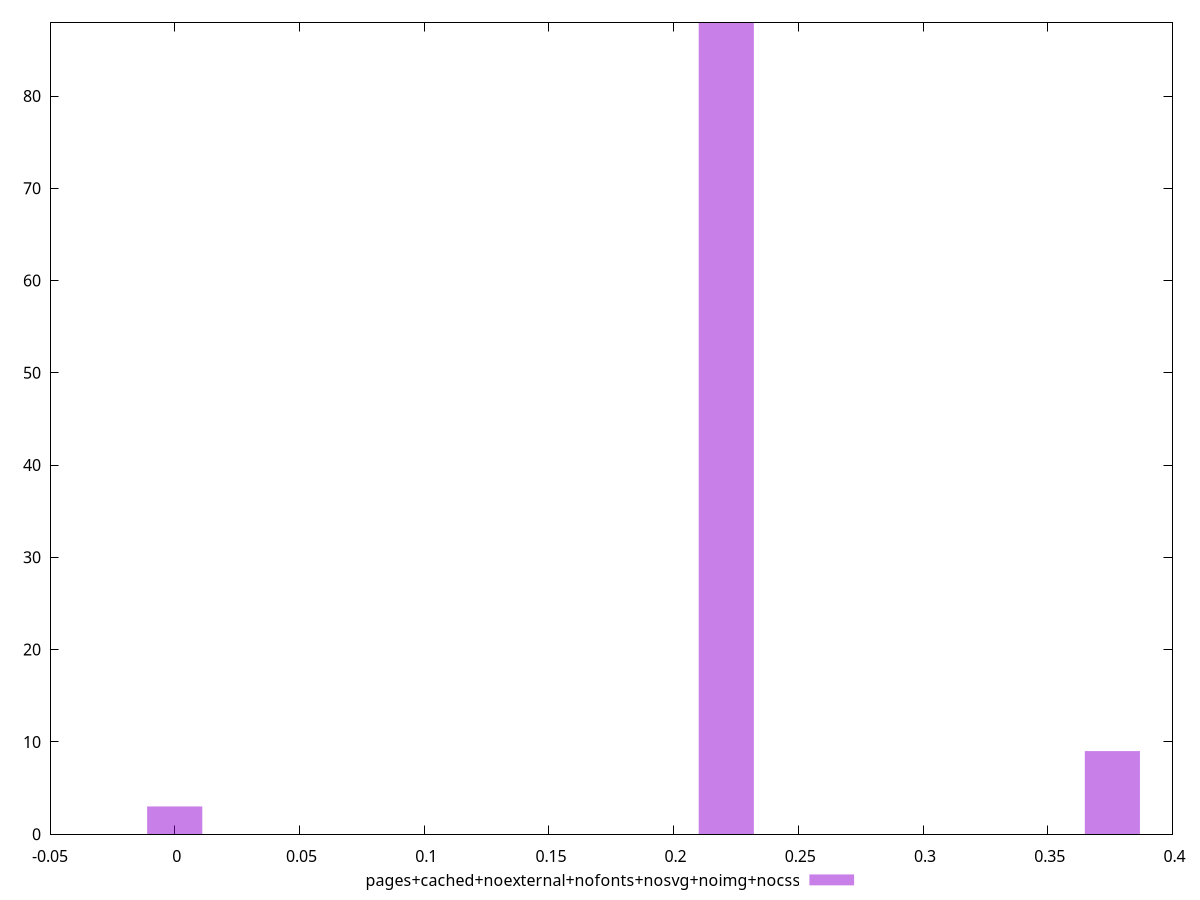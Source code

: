 $_pagesCachedNoexternalNofontsNosvgNoimgNocss <<EOF
0.2211165207585922 88
0.3758980852896068 9
0 3
EOF
set key outside below
set terminal pngcairo
set output "report_00005_2020-11-02T22-26-11.212Z/cumulative-layout-shift/pages+cached+noexternal+nofonts+nosvg+noimg+nocss//raw_hist.png"
set yrange [0:88]
set boxwidth 0.02211165207585922
set style fill transparent solid 0.5 noborder
plot $_pagesCachedNoexternalNofontsNosvgNoimgNocss title "pages+cached+noexternal+nofonts+nosvg+noimg+nocss" with boxes ,